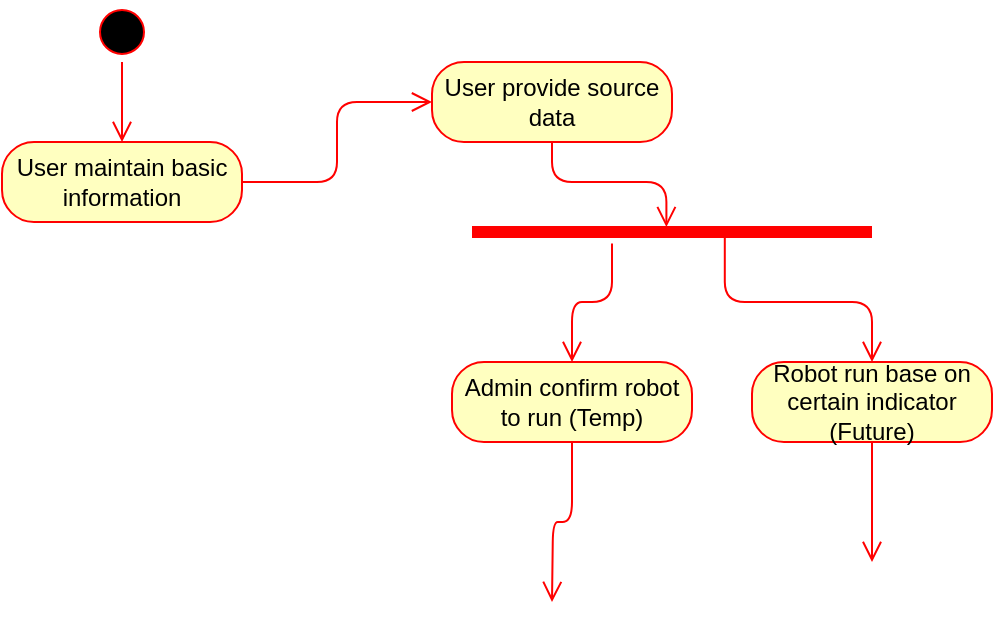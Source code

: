 <mxfile pages="6" version="11.2.4" type="github"><diagram id="dWQrcvL8qliIEVTWoNS4" name="Master"><mxGraphModel dx="906" dy="411" grid="1" gridSize="10" guides="1" tooltips="1" connect="1" arrows="1" fold="1" page="1" pageScale="1" pageWidth="1100" pageHeight="850" math="0" shadow="0"><root><mxCell id="xulz-oO5a7Oa3jRjkXQn-0"/><mxCell id="xulz-oO5a7Oa3jRjkXQn-1" parent="xulz-oO5a7Oa3jRjkXQn-0"/><mxCell id="dqvQHcXK8uDYpzXY4Wup-0" value="" style="ellipse;html=1;shape=startState;fillColor=#000000;strokeColor=#ff0000;" vertex="1" parent="xulz-oO5a7Oa3jRjkXQn-1"><mxGeometry x="100" y="30" width="30" height="30" as="geometry"/></mxCell><mxCell id="dqvQHcXK8uDYpzXY4Wup-1" value="" style="edgeStyle=orthogonalEdgeStyle;html=1;verticalAlign=bottom;endArrow=open;endSize=8;strokeColor=#ff0000;" edge="1" parent="xulz-oO5a7Oa3jRjkXQn-1" source="dqvQHcXK8uDYpzXY4Wup-0" target="dqvQHcXK8uDYpzXY4Wup-2"><mxGeometry relative="1" as="geometry"><mxPoint x="115" y="120" as="targetPoint"/></mxGeometry></mxCell><mxCell id="dqvQHcXK8uDYpzXY4Wup-2" value="User maintain basic information" style="rounded=1;whiteSpace=wrap;html=1;arcSize=40;fontColor=#000000;fillColor=#ffffc0;strokeColor=#ff0000;" vertex="1" parent="xulz-oO5a7Oa3jRjkXQn-1"><mxGeometry x="55" y="100" width="120" height="40" as="geometry"/></mxCell><mxCell id="dqvQHcXK8uDYpzXY4Wup-3" value="" style="edgeStyle=orthogonalEdgeStyle;html=1;verticalAlign=bottom;endArrow=open;endSize=8;strokeColor=#ff0000;" edge="1" parent="xulz-oO5a7Oa3jRjkXQn-1" source="dqvQHcXK8uDYpzXY4Wup-2" target="dqvQHcXK8uDYpzXY4Wup-4"><mxGeometry relative="1" as="geometry"><mxPoint x="115" y="200" as="targetPoint"/></mxGeometry></mxCell><mxCell id="dqvQHcXK8uDYpzXY4Wup-4" value="User provide source data" style="rounded=1;whiteSpace=wrap;html=1;arcSize=40;fontColor=#000000;fillColor=#ffffc0;strokeColor=#ff0000;" vertex="1" parent="xulz-oO5a7Oa3jRjkXQn-1"><mxGeometry x="270" y="60" width="120" height="40" as="geometry"/></mxCell><mxCell id="dqvQHcXK8uDYpzXY4Wup-5" value="" style="edgeStyle=orthogonalEdgeStyle;html=1;verticalAlign=bottom;endArrow=open;endSize=8;strokeColor=#ff0000;entryX=0.486;entryY=0.255;entryDx=0;entryDy=0;entryPerimeter=0;" edge="1" parent="xulz-oO5a7Oa3jRjkXQn-1" source="dqvQHcXK8uDYpzXY4Wup-4" target="dqvQHcXK8uDYpzXY4Wup-10"><mxGeometry relative="1" as="geometry"><mxPoint x="330" y="250" as="targetPoint"/></mxGeometry></mxCell><mxCell id="dqvQHcXK8uDYpzXY4Wup-6" value="Admin confirm robot to run (Temp)" style="rounded=1;whiteSpace=wrap;html=1;arcSize=40;fontColor=#000000;fillColor=#ffffc0;strokeColor=#ff0000;" vertex="1" parent="xulz-oO5a7Oa3jRjkXQn-1"><mxGeometry x="280" y="210" width="120" height="40" as="geometry"/></mxCell><mxCell id="dqvQHcXK8uDYpzXY4Wup-7" value="" style="edgeStyle=orthogonalEdgeStyle;html=1;verticalAlign=bottom;endArrow=open;endSize=8;strokeColor=#ff0000;" edge="1" parent="xulz-oO5a7Oa3jRjkXQn-1" source="dqvQHcXK8uDYpzXY4Wup-6"><mxGeometry relative="1" as="geometry"><mxPoint x="330" y="330" as="targetPoint"/></mxGeometry></mxCell><mxCell id="dqvQHcXK8uDYpzXY4Wup-8" value="Robot run base on certain indicator (Future)" style="rounded=1;whiteSpace=wrap;html=1;arcSize=40;fontColor=#000000;fillColor=#ffffc0;strokeColor=#ff0000;" vertex="1" parent="xulz-oO5a7Oa3jRjkXQn-1"><mxGeometry x="430" y="210" width="120" height="40" as="geometry"/></mxCell><mxCell id="dqvQHcXK8uDYpzXY4Wup-9" value="" style="edgeStyle=orthogonalEdgeStyle;html=1;verticalAlign=bottom;endArrow=open;endSize=8;strokeColor=#ff0000;" edge="1" parent="xulz-oO5a7Oa3jRjkXQn-1" source="dqvQHcXK8uDYpzXY4Wup-8"><mxGeometry relative="1" as="geometry"><mxPoint x="490" y="310" as="targetPoint"/></mxGeometry></mxCell><mxCell id="dqvQHcXK8uDYpzXY4Wup-10" value="" style="shape=line;html=1;strokeWidth=6;strokeColor=#ff0000;" vertex="1" parent="xulz-oO5a7Oa3jRjkXQn-1"><mxGeometry x="290" y="140" width="200" height="10" as="geometry"/></mxCell><mxCell id="dqvQHcXK8uDYpzXY4Wup-11" value="" style="edgeStyle=orthogonalEdgeStyle;html=1;verticalAlign=bottom;endArrow=open;endSize=8;strokeColor=#ff0000;entryX=0.5;entryY=0;entryDx=0;entryDy=0;exitX=0.35;exitY=1.073;exitDx=0;exitDy=0;exitPerimeter=0;" edge="1" parent="xulz-oO5a7Oa3jRjkXQn-1" source="dqvQHcXK8uDYpzXY4Wup-10" target="dqvQHcXK8uDYpzXY4Wup-6"><mxGeometry relative="1" as="geometry"><mxPoint x="390" y="220" as="targetPoint"/></mxGeometry></mxCell><mxCell id="dqvQHcXK8uDYpzXY4Wup-12" value="" style="edgeStyle=orthogonalEdgeStyle;html=1;verticalAlign=bottom;endArrow=open;endSize=8;strokeColor=#ff0000;exitX=0.632;exitY=0.801;exitDx=0;exitDy=0;exitPerimeter=0;" edge="1" parent="xulz-oO5a7Oa3jRjkXQn-1" source="dqvQHcXK8uDYpzXY4Wup-10" target="dqvQHcXK8uDYpzXY4Wup-8"><mxGeometry relative="1" as="geometry"><mxPoint x="340" y="240" as="targetPoint"/><mxPoint x="400" y="160" as="sourcePoint"/></mxGeometry></mxCell></root></mxGraphModel></diagram><diagram id="kjg083pWLBoVDDtL00Iw" name="StatisticReport"><mxGraphModel dx="906" dy="411" grid="1" gridSize="10" guides="1" tooltips="1" connect="1" arrows="1" fold="1" page="1" pageScale="1" pageWidth="1100" pageHeight="850" math="0" shadow="0"><root><mxCell id="0"/><mxCell id="1" parent="0"/></root></mxGraphModel></diagram><diagram id="icaxgThGoKbC_f-febgG" name="GiftCardReport"><mxGraphModel dx="906" dy="411" grid="1" gridSize="10" guides="1" tooltips="1" connect="1" arrows="1" fold="1" page="1" pageScale="1" pageWidth="1100" pageHeight="850" math="0" shadow="0"><root><mxCell id="r02q_jy1E1cN7Bw2F2P4-0"/><mxCell id="r02q_jy1E1cN7Bw2F2P4-1" parent="r02q_jy1E1cN7Bw2F2P4-0"/></root></mxGraphModel></diagram><diagram id="c5iPGtsNAeejCY1a6I9n" name="JDReport"><mxGraphModel dx="906" dy="411" grid="1" gridSize="10" guides="1" tooltips="1" connect="1" arrows="1" fold="1" page="1" pageScale="1" pageWidth="1100" pageHeight="850" math="0" shadow="0"><root><mxCell id="v5LeF2pDPOnvBaqLjbh6-0"/><mxCell id="v5LeF2pDPOnvBaqLjbh6-1" parent="v5LeF2pDPOnvBaqLjbh6-0"/></root></mxGraphModel></diagram><diagram id="7KRd6PCJYYCpXYkgpeX1" name="SAPReport"><mxGraphModel dx="906" dy="411" grid="1" gridSize="10" guides="1" tooltips="1" connect="1" arrows="1" fold="1" page="1" pageScale="1" pageWidth="1100" pageHeight="850" math="0" shadow="0"><root><mxCell id="i8-AEYbULhCNQf13LuKJ-0"/><mxCell id="i8-AEYbULhCNQf13LuKJ-1" parent="i8-AEYbULhCNQf13LuKJ-0"/></root></mxGraphModel></diagram><diagram id="DzEha4EYQ18AcwpE9zr_" name="TaxFiling"><mxGraphModel dx="906" dy="411" grid="1" gridSize="10" guides="1" tooltips="1" connect="1" arrows="1" fold="1" page="1" pageScale="1" pageWidth="1100" pageHeight="850" math="0" shadow="0"><root><mxCell id="4OG8UPgV6eWzD8oNXNIg-0"/><mxCell id="4OG8UPgV6eWzD8oNXNIg-1" parent="4OG8UPgV6eWzD8oNXNIg-0"/></root></mxGraphModel></diagram></mxfile>